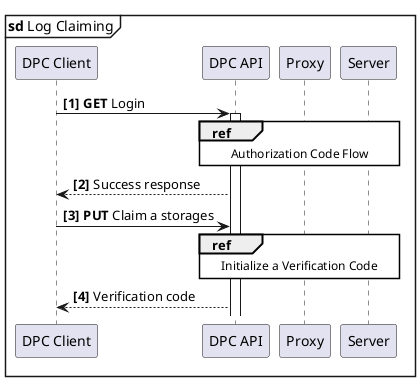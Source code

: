 @startuml
'https://plantuml.com/sequence-diagram

skinparam sequenceReferenceBackgroundColor white

mainframe **sd** Log Claiming
autonumber 1 1 "<b>[0]"

participant "DPC Client" as DPC_Client
participant "DPC API" as DPC_API
participant "Proxy" as Proxy
participant "Server" as Server

DPC_Client  ->  DPC_API             ++  : **GET** Login
ref over DPC_API,Proxy,Server           : Authorization Code Flow
DPC_Client  <-- DPC_API                 : Success response
DPC_Client  ->  DPC_API                 : **PUT** Claim a storages
ref over DPC_API,Proxy,Server           : Initialize a Verification Code
DPC_Client  <-- DPC_API                 : Verification code
@enduml
